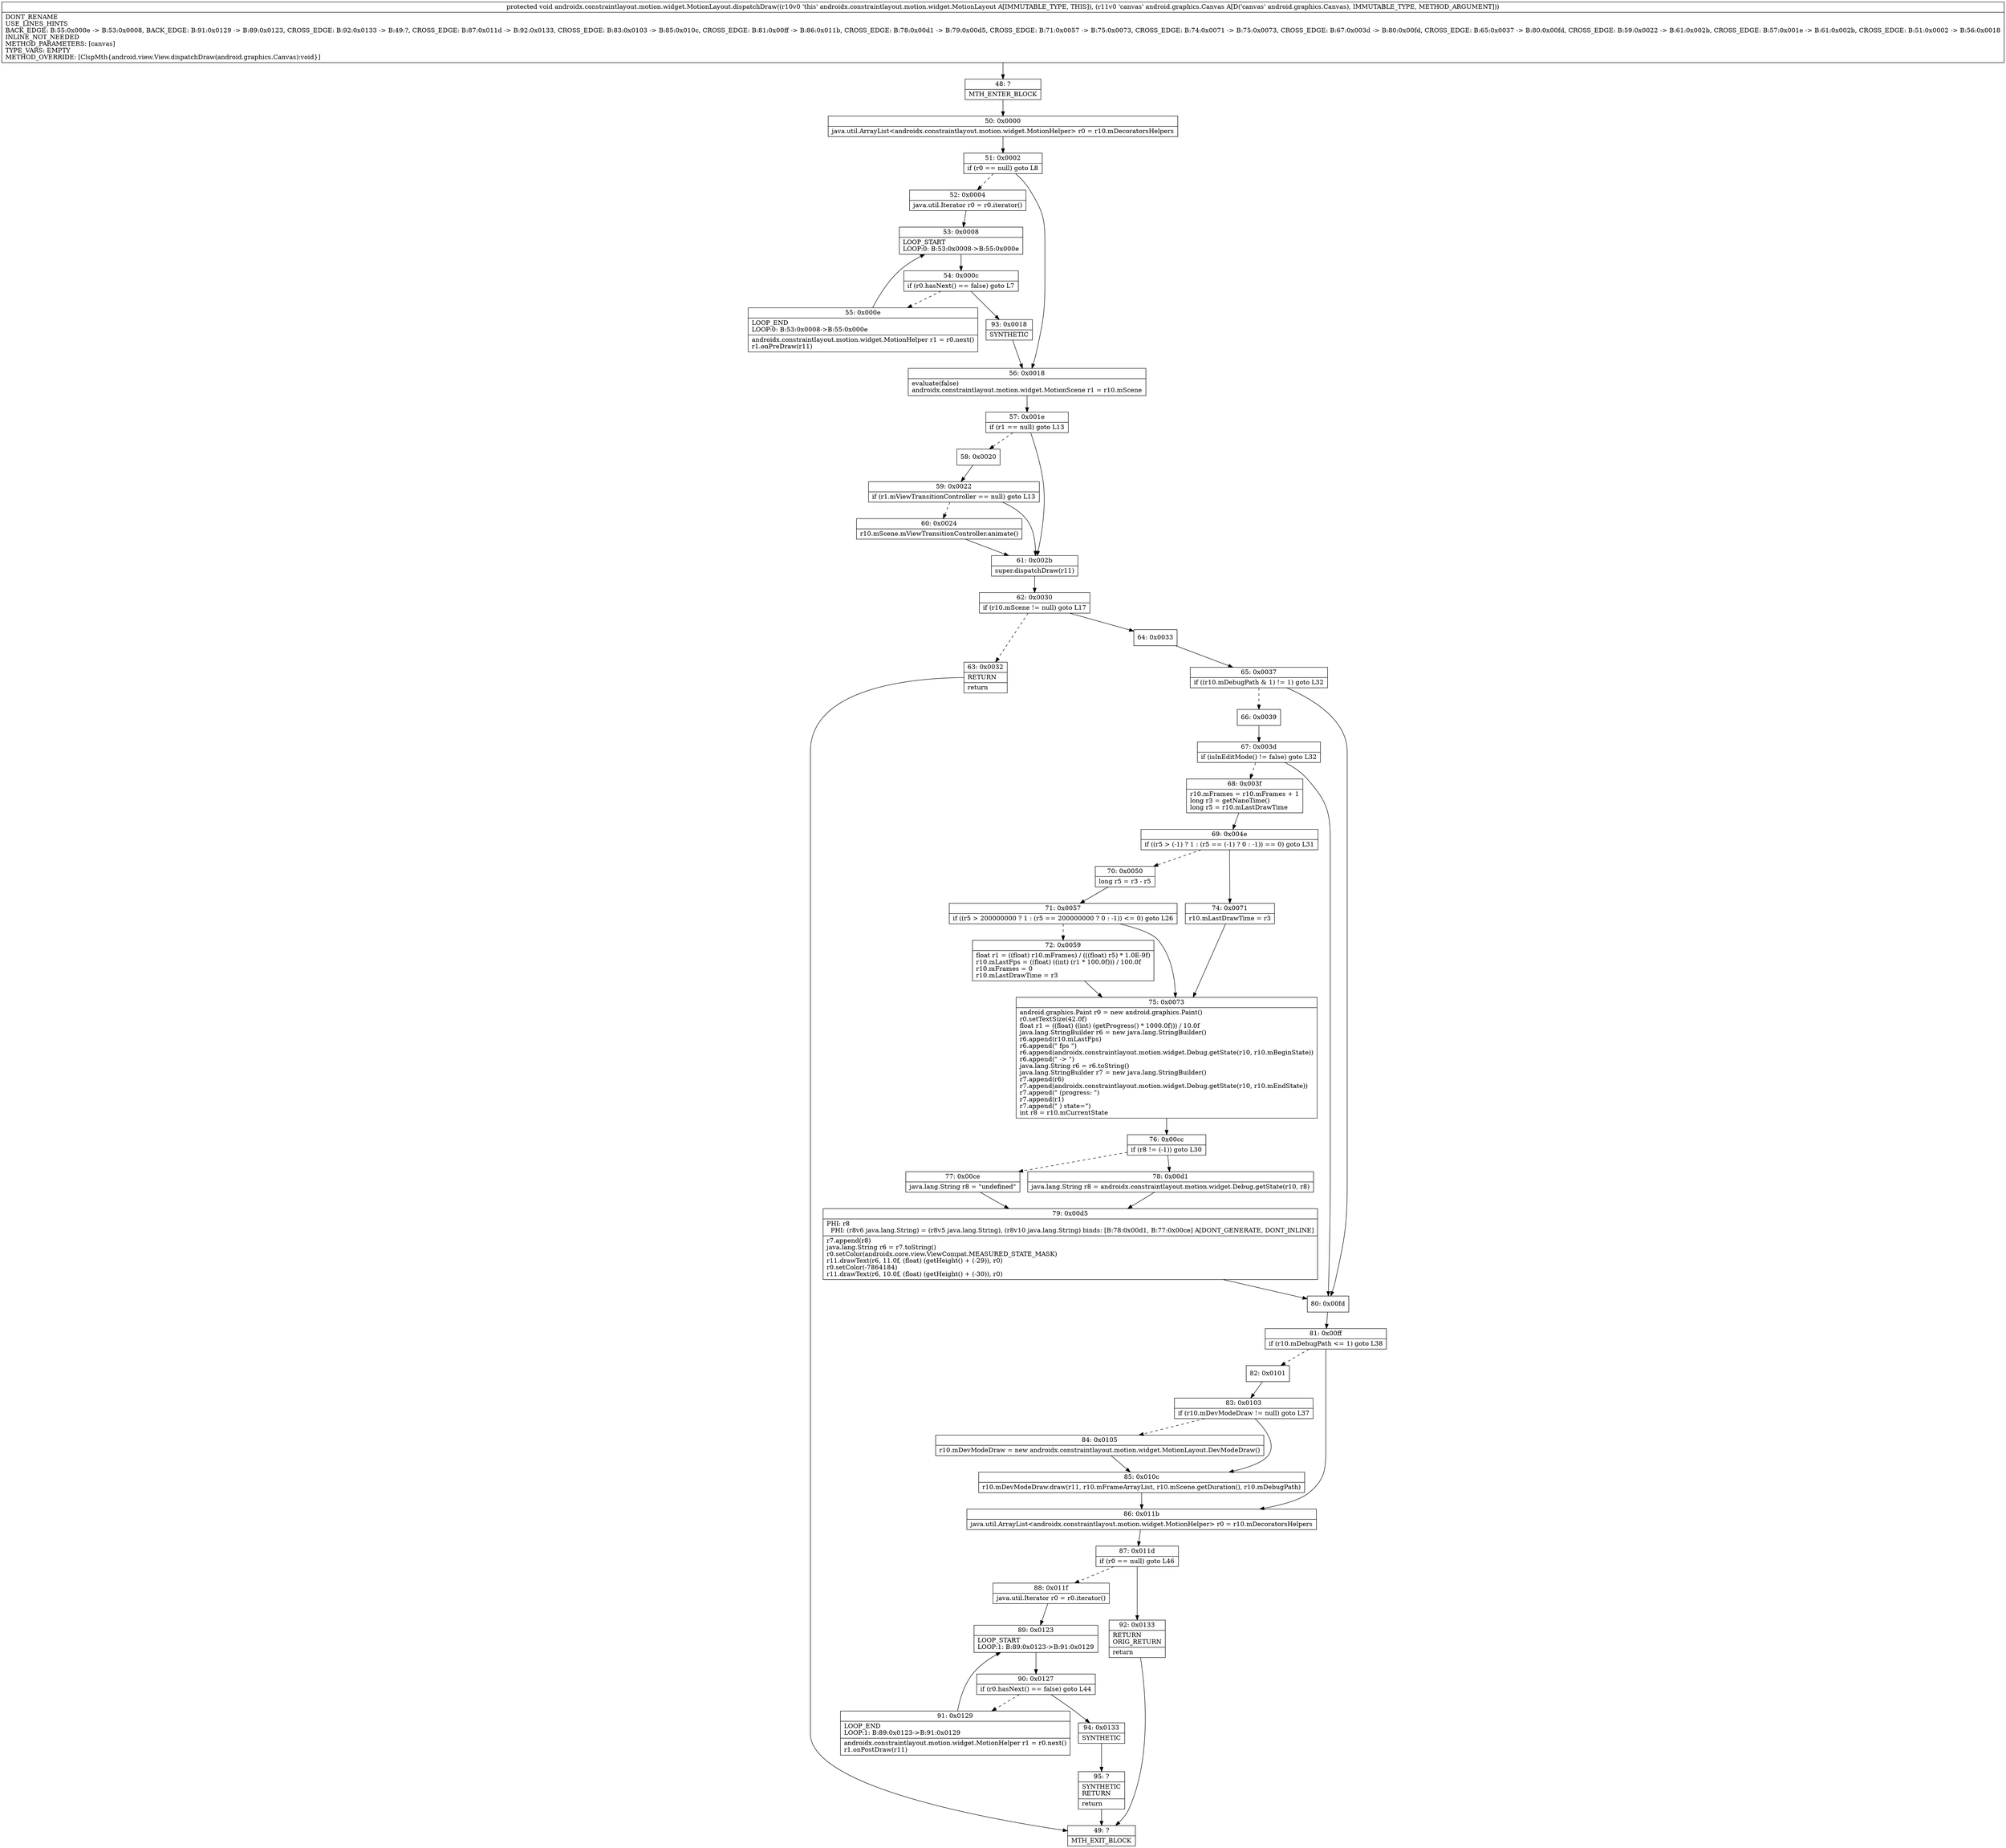 digraph "CFG forandroidx.constraintlayout.motion.widget.MotionLayout.dispatchDraw(Landroid\/graphics\/Canvas;)V" {
Node_48 [shape=record,label="{48\:\ ?|MTH_ENTER_BLOCK\l}"];
Node_50 [shape=record,label="{50\:\ 0x0000|java.util.ArrayList\<androidx.constraintlayout.motion.widget.MotionHelper\> r0 = r10.mDecoratorsHelpers\l}"];
Node_51 [shape=record,label="{51\:\ 0x0002|if (r0 == null) goto L8\l}"];
Node_52 [shape=record,label="{52\:\ 0x0004|java.util.Iterator r0 = r0.iterator()\l}"];
Node_53 [shape=record,label="{53\:\ 0x0008|LOOP_START\lLOOP:0: B:53:0x0008\-\>B:55:0x000e\l}"];
Node_54 [shape=record,label="{54\:\ 0x000c|if (r0.hasNext() == false) goto L7\l}"];
Node_55 [shape=record,label="{55\:\ 0x000e|LOOP_END\lLOOP:0: B:53:0x0008\-\>B:55:0x000e\l|androidx.constraintlayout.motion.widget.MotionHelper r1 = r0.next()\lr1.onPreDraw(r11)\l}"];
Node_93 [shape=record,label="{93\:\ 0x0018|SYNTHETIC\l}"];
Node_56 [shape=record,label="{56\:\ 0x0018|evaluate(false)\landroidx.constraintlayout.motion.widget.MotionScene r1 = r10.mScene\l}"];
Node_57 [shape=record,label="{57\:\ 0x001e|if (r1 == null) goto L13\l}"];
Node_58 [shape=record,label="{58\:\ 0x0020}"];
Node_59 [shape=record,label="{59\:\ 0x0022|if (r1.mViewTransitionController == null) goto L13\l}"];
Node_60 [shape=record,label="{60\:\ 0x0024|r10.mScene.mViewTransitionController.animate()\l}"];
Node_61 [shape=record,label="{61\:\ 0x002b|super.dispatchDraw(r11)\l}"];
Node_62 [shape=record,label="{62\:\ 0x0030|if (r10.mScene != null) goto L17\l}"];
Node_63 [shape=record,label="{63\:\ 0x0032|RETURN\l|return\l}"];
Node_49 [shape=record,label="{49\:\ ?|MTH_EXIT_BLOCK\l}"];
Node_64 [shape=record,label="{64\:\ 0x0033}"];
Node_65 [shape=record,label="{65\:\ 0x0037|if ((r10.mDebugPath & 1) != 1) goto L32\l}"];
Node_66 [shape=record,label="{66\:\ 0x0039}"];
Node_67 [shape=record,label="{67\:\ 0x003d|if (isInEditMode() != false) goto L32\l}"];
Node_68 [shape=record,label="{68\:\ 0x003f|r10.mFrames = r10.mFrames + 1\llong r3 = getNanoTime()\llong r5 = r10.mLastDrawTime\l}"];
Node_69 [shape=record,label="{69\:\ 0x004e|if ((r5 \> (\-1) ? 1 : (r5 == (\-1) ? 0 : \-1)) == 0) goto L31\l}"];
Node_70 [shape=record,label="{70\:\ 0x0050|long r5 = r3 \- r5\l}"];
Node_71 [shape=record,label="{71\:\ 0x0057|if ((r5 \> 200000000 ? 1 : (r5 == 200000000 ? 0 : \-1)) \<= 0) goto L26\l}"];
Node_72 [shape=record,label="{72\:\ 0x0059|float r1 = ((float) r10.mFrames) \/ (((float) r5) * 1.0E\-9f)\lr10.mLastFps = ((float) ((int) (r1 * 100.0f))) \/ 100.0f\lr10.mFrames = 0\lr10.mLastDrawTime = r3\l}"];
Node_75 [shape=record,label="{75\:\ 0x0073|android.graphics.Paint r0 = new android.graphics.Paint()\lr0.setTextSize(42.0f)\lfloat r1 = ((float) ((int) (getProgress() * 1000.0f))) \/ 10.0f\ljava.lang.StringBuilder r6 = new java.lang.StringBuilder()\lr6.append(r10.mLastFps)\lr6.append(\" fps \")\lr6.append(androidx.constraintlayout.motion.widget.Debug.getState(r10, r10.mBeginState))\lr6.append(\" \-\> \")\ljava.lang.String r6 = r6.toString()\ljava.lang.StringBuilder r7 = new java.lang.StringBuilder()\lr7.append(r6)\lr7.append(androidx.constraintlayout.motion.widget.Debug.getState(r10, r10.mEndState))\lr7.append(\" (progress: \")\lr7.append(r1)\lr7.append(\" ) state=\")\lint r8 = r10.mCurrentState\l}"];
Node_76 [shape=record,label="{76\:\ 0x00cc|if (r8 != (\-1)) goto L30\l}"];
Node_77 [shape=record,label="{77\:\ 0x00ce|java.lang.String r8 = \"undefined\"\l}"];
Node_79 [shape=record,label="{79\:\ 0x00d5|PHI: r8 \l  PHI: (r8v6 java.lang.String) = (r8v5 java.lang.String), (r8v10 java.lang.String) binds: [B:78:0x00d1, B:77:0x00ce] A[DONT_GENERATE, DONT_INLINE]\l|r7.append(r8)\ljava.lang.String r6 = r7.toString()\lr0.setColor(androidx.core.view.ViewCompat.MEASURED_STATE_MASK)\lr11.drawText(r6, 11.0f, (float) (getHeight() + (\-29)), r0)\lr0.setColor(\-7864184)\lr11.drawText(r6, 10.0f, (float) (getHeight() + (\-30)), r0)\l}"];
Node_78 [shape=record,label="{78\:\ 0x00d1|java.lang.String r8 = androidx.constraintlayout.motion.widget.Debug.getState(r10, r8)\l}"];
Node_74 [shape=record,label="{74\:\ 0x0071|r10.mLastDrawTime = r3\l}"];
Node_80 [shape=record,label="{80\:\ 0x00fd}"];
Node_81 [shape=record,label="{81\:\ 0x00ff|if (r10.mDebugPath \<= 1) goto L38\l}"];
Node_82 [shape=record,label="{82\:\ 0x0101}"];
Node_83 [shape=record,label="{83\:\ 0x0103|if (r10.mDevModeDraw != null) goto L37\l}"];
Node_84 [shape=record,label="{84\:\ 0x0105|r10.mDevModeDraw = new androidx.constraintlayout.motion.widget.MotionLayout.DevModeDraw()\l}"];
Node_85 [shape=record,label="{85\:\ 0x010c|r10.mDevModeDraw.draw(r11, r10.mFrameArrayList, r10.mScene.getDuration(), r10.mDebugPath)\l}"];
Node_86 [shape=record,label="{86\:\ 0x011b|java.util.ArrayList\<androidx.constraintlayout.motion.widget.MotionHelper\> r0 = r10.mDecoratorsHelpers\l}"];
Node_87 [shape=record,label="{87\:\ 0x011d|if (r0 == null) goto L46\l}"];
Node_88 [shape=record,label="{88\:\ 0x011f|java.util.Iterator r0 = r0.iterator()\l}"];
Node_89 [shape=record,label="{89\:\ 0x0123|LOOP_START\lLOOP:1: B:89:0x0123\-\>B:91:0x0129\l}"];
Node_90 [shape=record,label="{90\:\ 0x0127|if (r0.hasNext() == false) goto L44\l}"];
Node_91 [shape=record,label="{91\:\ 0x0129|LOOP_END\lLOOP:1: B:89:0x0123\-\>B:91:0x0129\l|androidx.constraintlayout.motion.widget.MotionHelper r1 = r0.next()\lr1.onPostDraw(r11)\l}"];
Node_94 [shape=record,label="{94\:\ 0x0133|SYNTHETIC\l}"];
Node_95 [shape=record,label="{95\:\ ?|SYNTHETIC\lRETURN\l|return\l}"];
Node_92 [shape=record,label="{92\:\ 0x0133|RETURN\lORIG_RETURN\l|return\l}"];
MethodNode[shape=record,label="{protected void androidx.constraintlayout.motion.widget.MotionLayout.dispatchDraw((r10v0 'this' androidx.constraintlayout.motion.widget.MotionLayout A[IMMUTABLE_TYPE, THIS]), (r11v0 'canvas' android.graphics.Canvas A[D('canvas' android.graphics.Canvas), IMMUTABLE_TYPE, METHOD_ARGUMENT]))  | DONT_RENAME\lUSE_LINES_HINTS\lBACK_EDGE: B:55:0x000e \-\> B:53:0x0008, BACK_EDGE: B:91:0x0129 \-\> B:89:0x0123, CROSS_EDGE: B:92:0x0133 \-\> B:49:?, CROSS_EDGE: B:87:0x011d \-\> B:92:0x0133, CROSS_EDGE: B:83:0x0103 \-\> B:85:0x010c, CROSS_EDGE: B:81:0x00ff \-\> B:86:0x011b, CROSS_EDGE: B:78:0x00d1 \-\> B:79:0x00d5, CROSS_EDGE: B:71:0x0057 \-\> B:75:0x0073, CROSS_EDGE: B:74:0x0071 \-\> B:75:0x0073, CROSS_EDGE: B:67:0x003d \-\> B:80:0x00fd, CROSS_EDGE: B:65:0x0037 \-\> B:80:0x00fd, CROSS_EDGE: B:59:0x0022 \-\> B:61:0x002b, CROSS_EDGE: B:57:0x001e \-\> B:61:0x002b, CROSS_EDGE: B:51:0x0002 \-\> B:56:0x0018\lINLINE_NOT_NEEDED\lMETHOD_PARAMETERS: [canvas]\lTYPE_VARS: EMPTY\lMETHOD_OVERRIDE: [ClspMth\{android.view.View.dispatchDraw(android.graphics.Canvas):void\}]\l}"];
MethodNode -> Node_48;Node_48 -> Node_50;
Node_50 -> Node_51;
Node_51 -> Node_52[style=dashed];
Node_51 -> Node_56;
Node_52 -> Node_53;
Node_53 -> Node_54;
Node_54 -> Node_55[style=dashed];
Node_54 -> Node_93;
Node_55 -> Node_53;
Node_93 -> Node_56;
Node_56 -> Node_57;
Node_57 -> Node_58[style=dashed];
Node_57 -> Node_61;
Node_58 -> Node_59;
Node_59 -> Node_60[style=dashed];
Node_59 -> Node_61;
Node_60 -> Node_61;
Node_61 -> Node_62;
Node_62 -> Node_63[style=dashed];
Node_62 -> Node_64;
Node_63 -> Node_49;
Node_64 -> Node_65;
Node_65 -> Node_66[style=dashed];
Node_65 -> Node_80;
Node_66 -> Node_67;
Node_67 -> Node_68[style=dashed];
Node_67 -> Node_80;
Node_68 -> Node_69;
Node_69 -> Node_70[style=dashed];
Node_69 -> Node_74;
Node_70 -> Node_71;
Node_71 -> Node_72[style=dashed];
Node_71 -> Node_75;
Node_72 -> Node_75;
Node_75 -> Node_76;
Node_76 -> Node_77[style=dashed];
Node_76 -> Node_78;
Node_77 -> Node_79;
Node_79 -> Node_80;
Node_78 -> Node_79;
Node_74 -> Node_75;
Node_80 -> Node_81;
Node_81 -> Node_82[style=dashed];
Node_81 -> Node_86;
Node_82 -> Node_83;
Node_83 -> Node_84[style=dashed];
Node_83 -> Node_85;
Node_84 -> Node_85;
Node_85 -> Node_86;
Node_86 -> Node_87;
Node_87 -> Node_88[style=dashed];
Node_87 -> Node_92;
Node_88 -> Node_89;
Node_89 -> Node_90;
Node_90 -> Node_91[style=dashed];
Node_90 -> Node_94;
Node_91 -> Node_89;
Node_94 -> Node_95;
Node_95 -> Node_49;
Node_92 -> Node_49;
}

